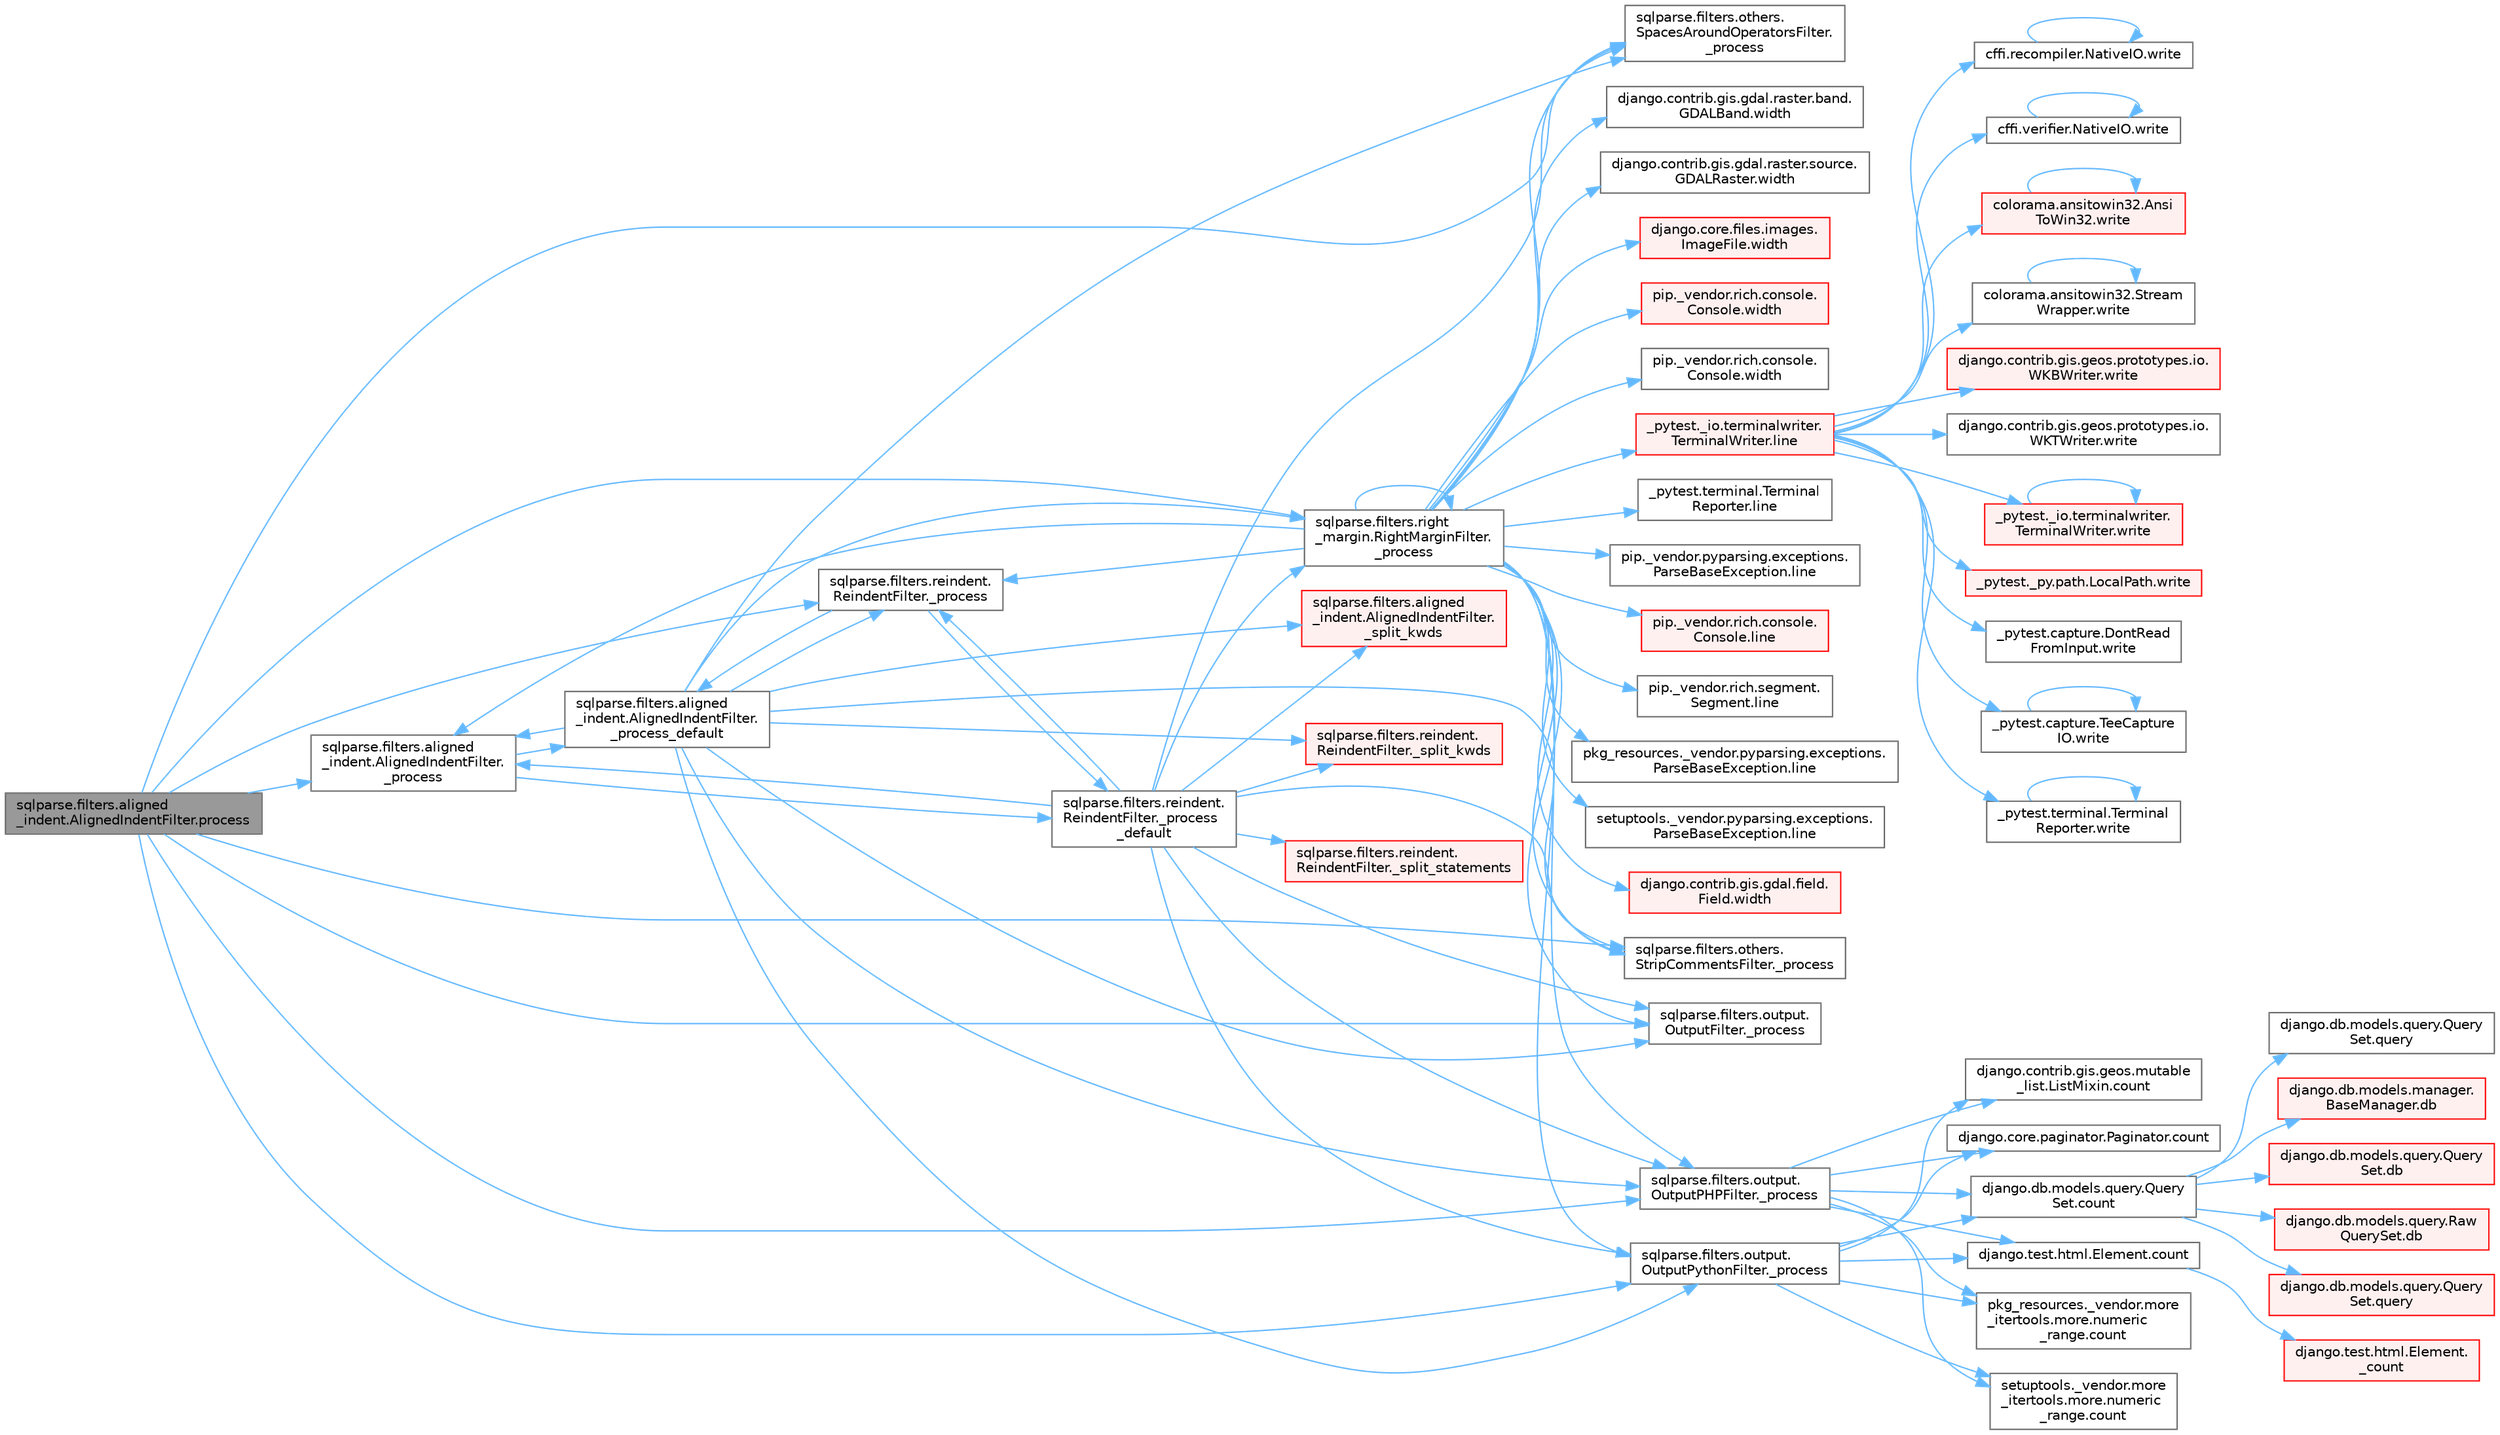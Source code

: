 digraph "sqlparse.filters.aligned_indent.AlignedIndentFilter.process"
{
 // LATEX_PDF_SIZE
  bgcolor="transparent";
  edge [fontname=Helvetica,fontsize=10,labelfontname=Helvetica,labelfontsize=10];
  node [fontname=Helvetica,fontsize=10,shape=box,height=0.2,width=0.4];
  rankdir="LR";
  Node1 [id="Node000001",label="sqlparse.filters.aligned\l_indent.AlignedIndentFilter.process",height=0.2,width=0.4,color="gray40", fillcolor="grey60", style="filled", fontcolor="black",tooltip=" "];
  Node1 -> Node2 [id="edge1_Node000001_Node000002",color="steelblue1",style="solid",tooltip=" "];
  Node2 [id="Node000002",label="sqlparse.filters.aligned\l_indent.AlignedIndentFilter.\l_process",height=0.2,width=0.4,color="grey40", fillcolor="white", style="filled",URL="$classsqlparse_1_1filters_1_1aligned__indent_1_1_aligned_indent_filter.html#ad998883fe7e7b68c6f4a789c37311b87",tooltip=" "];
  Node2 -> Node3 [id="edge2_Node000002_Node000003",color="steelblue1",style="solid",tooltip=" "];
  Node3 [id="Node000003",label="sqlparse.filters.aligned\l_indent.AlignedIndentFilter.\l_process_default",height=0.2,width=0.4,color="grey40", fillcolor="white", style="filled",URL="$classsqlparse_1_1filters_1_1aligned__indent_1_1_aligned_indent_filter.html#a3ea4e4dfdbefcbe959c08542b0d53201",tooltip=" "];
  Node3 -> Node2 [id="edge3_Node000003_Node000002",color="steelblue1",style="solid",tooltip=" "];
  Node3 -> Node4 [id="edge4_Node000003_Node000004",color="steelblue1",style="solid",tooltip=" "];
  Node4 [id="Node000004",label="sqlparse.filters.others.\lSpacesAroundOperatorsFilter.\l_process",height=0.2,width=0.4,color="grey40", fillcolor="white", style="filled",URL="$classsqlparse_1_1filters_1_1others_1_1_spaces_around_operators_filter.html#a20b255fae878be2cccea5a47abd763eb",tooltip=" "];
  Node3 -> Node5 [id="edge5_Node000003_Node000005",color="steelblue1",style="solid",tooltip=" "];
  Node5 [id="Node000005",label="sqlparse.filters.others.\lStripCommentsFilter._process",height=0.2,width=0.4,color="grey40", fillcolor="white", style="filled",URL="$classsqlparse_1_1filters_1_1others_1_1_strip_comments_filter.html#a75ad49ebb49afa20e94ce6d5bdfb733e",tooltip=" "];
  Node3 -> Node6 [id="edge6_Node000003_Node000006",color="steelblue1",style="solid",tooltip=" "];
  Node6 [id="Node000006",label="sqlparse.filters.output.\lOutputFilter._process",height=0.2,width=0.4,color="grey40", fillcolor="white", style="filled",URL="$classsqlparse_1_1filters_1_1output_1_1_output_filter.html#a6af9592b6be9158cebfe22c2c6929192",tooltip=" "];
  Node3 -> Node7 [id="edge7_Node000003_Node000007",color="steelblue1",style="solid",tooltip=" "];
  Node7 [id="Node000007",label="sqlparse.filters.output.\lOutputPHPFilter._process",height=0.2,width=0.4,color="grey40", fillcolor="white", style="filled",URL="$classsqlparse_1_1filters_1_1output_1_1_output_p_h_p_filter.html#a04e946235754e1e1a0717a17a2ab7980",tooltip=" "];
  Node7 -> Node8 [id="edge8_Node000007_Node000008",color="steelblue1",style="solid",tooltip=" "];
  Node8 [id="Node000008",label="django.contrib.gis.geos.mutable\l_list.ListMixin.count",height=0.2,width=0.4,color="grey40", fillcolor="white", style="filled",URL="$classdjango_1_1contrib_1_1gis_1_1geos_1_1mutable__list_1_1_list_mixin.html#a52a5d6a5f27045cb138ba9a57df5e921",tooltip=" "];
  Node7 -> Node9 [id="edge9_Node000007_Node000009",color="steelblue1",style="solid",tooltip=" "];
  Node9 [id="Node000009",label="django.core.paginator.Paginator.count",height=0.2,width=0.4,color="grey40", fillcolor="white", style="filled",URL="$classdjango_1_1core_1_1paginator_1_1_paginator.html#ac2c18c5d294f3d2c27754dfc6309dbec",tooltip=" "];
  Node7 -> Node10 [id="edge10_Node000007_Node000010",color="steelblue1",style="solid",tooltip=" "];
  Node10 [id="Node000010",label="django.db.models.query.Query\lSet.count",height=0.2,width=0.4,color="grey40", fillcolor="white", style="filled",URL="$classdjango_1_1db_1_1models_1_1query_1_1_query_set.html#a50571215acaaa76c6f87732de6bde934",tooltip=" "];
  Node10 -> Node11 [id="edge11_Node000010_Node000011",color="steelblue1",style="solid",tooltip=" "];
  Node11 [id="Node000011",label="django.db.models.manager.\lBaseManager.db",height=0.2,width=0.4,color="red", fillcolor="#FFF0F0", style="filled",URL="$classdjango_1_1db_1_1models_1_1manager_1_1_base_manager.html#ad6c30d1033fbe64ca4ac1d2bf0162a8a",tooltip=" "];
  Node10 -> Node19 [id="edge12_Node000010_Node000019",color="steelblue1",style="solid",tooltip=" "];
  Node19 [id="Node000019",label="django.db.models.query.Query\lSet.db",height=0.2,width=0.4,color="red", fillcolor="#FFF0F0", style="filled",URL="$classdjango_1_1db_1_1models_1_1query_1_1_query_set.html#a6ff7e94dd4e7293da5fb86f6349ce9b8",tooltip=" "];
  Node10 -> Node20 [id="edge13_Node000010_Node000020",color="steelblue1",style="solid",tooltip=" "];
  Node20 [id="Node000020",label="django.db.models.query.Raw\lQuerySet.db",height=0.2,width=0.4,color="red", fillcolor="#FFF0F0", style="filled",URL="$classdjango_1_1db_1_1models_1_1query_1_1_raw_query_set.html#a1f352bf15faf0aa43e22709fde8f7564",tooltip=" "];
  Node10 -> Node21 [id="edge14_Node000010_Node000021",color="steelblue1",style="solid",tooltip=" "];
  Node21 [id="Node000021",label="django.db.models.query.Query\lSet.query",height=0.2,width=0.4,color="red", fillcolor="#FFF0F0", style="filled",URL="$classdjango_1_1db_1_1models_1_1query_1_1_query_set.html#a8028ed81b109acb162489dbd16604c83",tooltip=" "];
  Node10 -> Node23 [id="edge15_Node000010_Node000023",color="steelblue1",style="solid",tooltip=" "];
  Node23 [id="Node000023",label="django.db.models.query.Query\lSet.query",height=0.2,width=0.4,color="grey40", fillcolor="white", style="filled",URL="$classdjango_1_1db_1_1models_1_1query_1_1_query_set.html#a0b0307a9b3f65303afb2c5783372d2c2",tooltip=" "];
  Node7 -> Node24 [id="edge16_Node000007_Node000024",color="steelblue1",style="solid",tooltip=" "];
  Node24 [id="Node000024",label="django.test.html.Element.count",height=0.2,width=0.4,color="grey40", fillcolor="white", style="filled",URL="$classdjango_1_1test_1_1html_1_1_element.html#a4ec3c5c3429fb44a2715de6f0fab7864",tooltip=" "];
  Node24 -> Node25 [id="edge17_Node000024_Node000025",color="steelblue1",style="solid",tooltip=" "];
  Node25 [id="Node000025",label="django.test.html.Element.\l_count",height=0.2,width=0.4,color="red", fillcolor="#FFF0F0", style="filled",URL="$classdjango_1_1test_1_1html_1_1_element.html#a41931b250e40c64a492d92a08ecda738",tooltip=" "];
  Node7 -> Node3411 [id="edge18_Node000007_Node003411",color="steelblue1",style="solid",tooltip=" "];
  Node3411 [id="Node003411",label="pkg_resources._vendor.more\l_itertools.more.numeric\l_range.count",height=0.2,width=0.4,color="grey40", fillcolor="white", style="filled",URL="$classpkg__resources_1_1__vendor_1_1more__itertools_1_1more_1_1numeric__range.html#a9e81a46e7ea3f796d17035c9100ff1e7",tooltip=" "];
  Node7 -> Node3412 [id="edge19_Node000007_Node003412",color="steelblue1",style="solid",tooltip=" "];
  Node3412 [id="Node003412",label="setuptools._vendor.more\l_itertools.more.numeric\l_range.count",height=0.2,width=0.4,color="grey40", fillcolor="white", style="filled",URL="$classsetuptools_1_1__vendor_1_1more__itertools_1_1more_1_1numeric__range.html#a906f0c4877f63fc1f2551daef75ae91f",tooltip=" "];
  Node3 -> Node4532 [id="edge20_Node000003_Node004532",color="steelblue1",style="solid",tooltip=" "];
  Node4532 [id="Node004532",label="sqlparse.filters.output.\lOutputPythonFilter._process",height=0.2,width=0.4,color="grey40", fillcolor="white", style="filled",URL="$classsqlparse_1_1filters_1_1output_1_1_output_python_filter.html#a7c6321a8ac3f268ad06caf05f26a42f8",tooltip=" "];
  Node4532 -> Node8 [id="edge21_Node004532_Node000008",color="steelblue1",style="solid",tooltip=" "];
  Node4532 -> Node9 [id="edge22_Node004532_Node000009",color="steelblue1",style="solid",tooltip=" "];
  Node4532 -> Node10 [id="edge23_Node004532_Node000010",color="steelblue1",style="solid",tooltip=" "];
  Node4532 -> Node24 [id="edge24_Node004532_Node000024",color="steelblue1",style="solid",tooltip=" "];
  Node4532 -> Node3411 [id="edge25_Node004532_Node003411",color="steelblue1",style="solid",tooltip=" "];
  Node4532 -> Node3412 [id="edge26_Node004532_Node003412",color="steelblue1",style="solid",tooltip=" "];
  Node3 -> Node4533 [id="edge27_Node000003_Node004533",color="steelblue1",style="solid",tooltip=" "];
  Node4533 [id="Node004533",label="sqlparse.filters.reindent.\lReindentFilter._process",height=0.2,width=0.4,color="grey40", fillcolor="white", style="filled",URL="$classsqlparse_1_1filters_1_1reindent_1_1_reindent_filter.html#aa8d7cd3a887a74b15b60245754c2f0ad",tooltip=" "];
  Node4533 -> Node3 [id="edge28_Node004533_Node000003",color="steelblue1",style="solid",tooltip=" "];
  Node4533 -> Node4534 [id="edge29_Node004533_Node004534",color="steelblue1",style="solid",tooltip=" "];
  Node4534 [id="Node004534",label="sqlparse.filters.reindent.\lReindentFilter._process\l_default",height=0.2,width=0.4,color="grey40", fillcolor="white", style="filled",URL="$classsqlparse_1_1filters_1_1reindent_1_1_reindent_filter.html#a1c1a3a8db38895a336e3e44c9ce4dc14",tooltip=" "];
  Node4534 -> Node2 [id="edge30_Node004534_Node000002",color="steelblue1",style="solid",tooltip=" "];
  Node4534 -> Node4 [id="edge31_Node004534_Node000004",color="steelblue1",style="solid",tooltip=" "];
  Node4534 -> Node5 [id="edge32_Node004534_Node000005",color="steelblue1",style="solid",tooltip=" "];
  Node4534 -> Node6 [id="edge33_Node004534_Node000006",color="steelblue1",style="solid",tooltip=" "];
  Node4534 -> Node7 [id="edge34_Node004534_Node000007",color="steelblue1",style="solid",tooltip=" "];
  Node4534 -> Node4532 [id="edge35_Node004534_Node004532",color="steelblue1",style="solid",tooltip=" "];
  Node4534 -> Node4533 [id="edge36_Node004534_Node004533",color="steelblue1",style="solid",tooltip=" "];
  Node4534 -> Node4535 [id="edge37_Node004534_Node004535",color="steelblue1",style="solid",tooltip=" "];
  Node4535 [id="Node004535",label="sqlparse.filters.right\l_margin.RightMarginFilter.\l_process",height=0.2,width=0.4,color="grey40", fillcolor="white", style="filled",URL="$classsqlparse_1_1filters_1_1right__margin_1_1_right_margin_filter.html#a62b0707d94aff59b0fc1428eca96f6a9",tooltip=" "];
  Node4535 -> Node2 [id="edge38_Node004535_Node000002",color="steelblue1",style="solid",tooltip=" "];
  Node4535 -> Node4 [id="edge39_Node004535_Node000004",color="steelblue1",style="solid",tooltip=" "];
  Node4535 -> Node5 [id="edge40_Node004535_Node000005",color="steelblue1",style="solid",tooltip=" "];
  Node4535 -> Node6 [id="edge41_Node004535_Node000006",color="steelblue1",style="solid",tooltip=" "];
  Node4535 -> Node7 [id="edge42_Node004535_Node000007",color="steelblue1",style="solid",tooltip=" "];
  Node4535 -> Node4532 [id="edge43_Node004535_Node004532",color="steelblue1",style="solid",tooltip=" "];
  Node4535 -> Node4533 [id="edge44_Node004535_Node004533",color="steelblue1",style="solid",tooltip=" "];
  Node4535 -> Node4535 [id="edge45_Node004535_Node004535",color="steelblue1",style="solid",tooltip=" "];
  Node4535 -> Node242 [id="edge46_Node004535_Node000242",color="steelblue1",style="solid",tooltip=" "];
  Node242 [id="Node000242",label="_pytest._io.terminalwriter.\lTerminalWriter.line",height=0.2,width=0.4,color="red", fillcolor="#FFF0F0", style="filled",URL="$class__pytest_1_1__io_1_1terminalwriter_1_1_terminal_writer.html#a70c206b6c71b946771673c95d93d5d5a",tooltip=" "];
  Node242 -> Node243 [id="edge47_Node000242_Node000243",color="steelblue1",style="solid",tooltip=" "];
  Node243 [id="Node000243",label="_pytest._io.terminalwriter.\lTerminalWriter.write",height=0.2,width=0.4,color="red", fillcolor="#FFF0F0", style="filled",URL="$class__pytest_1_1__io_1_1terminalwriter_1_1_terminal_writer.html#ab011b237aec5bafbe3761ee6eceaa5b1",tooltip=" "];
  Node243 -> Node243 [id="edge48_Node000243_Node000243",color="steelblue1",style="solid",tooltip=" "];
  Node242 -> Node3962 [id="edge49_Node000242_Node003962",color="steelblue1",style="solid",tooltip=" "];
  Node3962 [id="Node003962",label="_pytest._py.path.LocalPath.write",height=0.2,width=0.4,color="red", fillcolor="#FFF0F0", style="filled",URL="$class__pytest_1_1__py_1_1path_1_1_local_path.html#a8f782fcf3e7b991a42259724f3d25de2",tooltip=" "];
  Node242 -> Node3963 [id="edge50_Node000242_Node003963",color="steelblue1",style="solid",tooltip=" "];
  Node3963 [id="Node003963",label="_pytest.capture.DontRead\lFromInput.write",height=0.2,width=0.4,color="grey40", fillcolor="white", style="filled",URL="$class__pytest_1_1capture_1_1_dont_read_from_input.html#a406eef5fc6e2a689e4095b418e34258e",tooltip=" "];
  Node242 -> Node3964 [id="edge51_Node000242_Node003964",color="steelblue1",style="solid",tooltip=" "];
  Node3964 [id="Node003964",label="_pytest.capture.TeeCapture\lIO.write",height=0.2,width=0.4,color="grey40", fillcolor="white", style="filled",URL="$class__pytest_1_1capture_1_1_tee_capture_i_o.html#ad2ae68f89adb705539b1f510ac1d2a06",tooltip=" "];
  Node3964 -> Node3964 [id="edge52_Node003964_Node003964",color="steelblue1",style="solid",tooltip=" "];
  Node242 -> Node3965 [id="edge53_Node000242_Node003965",color="steelblue1",style="solid",tooltip=" "];
  Node3965 [id="Node003965",label="_pytest.terminal.Terminal\lReporter.write",height=0.2,width=0.4,color="grey40", fillcolor="white", style="filled",URL="$class__pytest_1_1terminal_1_1_terminal_reporter.html#a6a83fce851fa9dfdc476bc6fb0d4595b",tooltip=" "];
  Node3965 -> Node3965 [id="edge54_Node003965_Node003965",color="steelblue1",style="solid",tooltip=" "];
  Node242 -> Node3966 [id="edge55_Node000242_Node003966",color="steelblue1",style="solid",tooltip=" "];
  Node3966 [id="Node003966",label="cffi.recompiler.NativeIO.write",height=0.2,width=0.4,color="grey40", fillcolor="white", style="filled",URL="$classcffi_1_1recompiler_1_1_native_i_o.html#a179e7b41f653f51024a2cc98ad72cbbe",tooltip=" "];
  Node3966 -> Node3966 [id="edge56_Node003966_Node003966",color="steelblue1",style="solid",tooltip=" "];
  Node242 -> Node3967 [id="edge57_Node000242_Node003967",color="steelblue1",style="solid",tooltip=" "];
  Node3967 [id="Node003967",label="cffi.verifier.NativeIO.write",height=0.2,width=0.4,color="grey40", fillcolor="white", style="filled",URL="$classcffi_1_1verifier_1_1_native_i_o.html#a9f02f1e437c53293db7389ce253ee238",tooltip=" "];
  Node3967 -> Node3967 [id="edge58_Node003967_Node003967",color="steelblue1",style="solid",tooltip=" "];
  Node242 -> Node3968 [id="edge59_Node000242_Node003968",color="steelblue1",style="solid",tooltip=" "];
  Node3968 [id="Node003968",label="colorama.ansitowin32.Ansi\lToWin32.write",height=0.2,width=0.4,color="red", fillcolor="#FFF0F0", style="filled",URL="$classcolorama_1_1ansitowin32_1_1_ansi_to_win32.html#abadac90e6f0a5a03cecdc6f254eca7d8",tooltip=" "];
  Node3968 -> Node3968 [id="edge60_Node003968_Node003968",color="steelblue1",style="solid",tooltip=" "];
  Node242 -> Node3990 [id="edge61_Node000242_Node003990",color="steelblue1",style="solid",tooltip=" "];
  Node3990 [id="Node003990",label="colorama.ansitowin32.Stream\lWrapper.write",height=0.2,width=0.4,color="grey40", fillcolor="white", style="filled",URL="$classcolorama_1_1ansitowin32_1_1_stream_wrapper.html#a551910ddf0a34dde1db2a38e00b789d4",tooltip=" "];
  Node3990 -> Node3990 [id="edge62_Node003990_Node003990",color="steelblue1",style="solid",tooltip=" "];
  Node242 -> Node3991 [id="edge63_Node000242_Node003991",color="steelblue1",style="solid",tooltip=" "];
  Node3991 [id="Node003991",label="django.contrib.gis.geos.prototypes.io.\lWKBWriter.write",height=0.2,width=0.4,color="red", fillcolor="#FFF0F0", style="filled",URL="$classdjango_1_1contrib_1_1gis_1_1geos_1_1prototypes_1_1io_1_1_w_k_b_writer.html#a2cdc902d36a57ba6070e70570ca85c55",tooltip=" "];
  Node242 -> Node3993 [id="edge64_Node000242_Node003993",color="steelblue1",style="solid",tooltip=" "];
  Node3993 [id="Node003993",label="django.contrib.gis.geos.prototypes.io.\lWKTWriter.write",height=0.2,width=0.4,color="grey40", fillcolor="white", style="filled",URL="$classdjango_1_1contrib_1_1gis_1_1geos_1_1prototypes_1_1io_1_1_w_k_t_writer.html#a8c54e53507e3f6193ce7a36c8f977370",tooltip=" "];
  Node4535 -> Node295 [id="edge65_Node004535_Node000295",color="steelblue1",style="solid",tooltip=" "];
  Node295 [id="Node000295",label="_pytest.terminal.Terminal\lReporter.line",height=0.2,width=0.4,color="grey40", fillcolor="white", style="filled",URL="$class__pytest_1_1terminal_1_1_terminal_reporter.html#a93c0c8ead6fc609ded513a82b16b30d6",tooltip=" "];
  Node4535 -> Node296 [id="edge66_Node004535_Node000296",color="steelblue1",style="solid",tooltip=" "];
  Node296 [id="Node000296",label="pip._vendor.pyparsing.exceptions.\lParseBaseException.line",height=0.2,width=0.4,color="grey40", fillcolor="white", style="filled",URL="$classpip_1_1__vendor_1_1pyparsing_1_1exceptions_1_1_parse_base_exception.html#aa2329017443b8e4ac6f0415a61e18938",tooltip=" "];
  Node4535 -> Node297 [id="edge67_Node004535_Node000297",color="steelblue1",style="solid",tooltip=" "];
  Node297 [id="Node000297",label="pip._vendor.rich.console.\lConsole.line",height=0.2,width=0.4,color="red", fillcolor="#FFF0F0", style="filled",URL="$classpip_1_1__vendor_1_1rich_1_1console_1_1_console.html#a41d951735692dcacd03f429df410629c",tooltip=" "];
  Node4535 -> Node4465 [id="edge68_Node004535_Node004465",color="steelblue1",style="solid",tooltip=" "];
  Node4465 [id="Node004465",label="pip._vendor.rich.segment.\lSegment.line",height=0.2,width=0.4,color="grey40", fillcolor="white", style="filled",URL="$classpip_1_1__vendor_1_1rich_1_1segment_1_1_segment.html#a1d04079b7b56d7149c9f695a7005053c",tooltip=" "];
  Node4535 -> Node4466 [id="edge69_Node004535_Node004466",color="steelblue1",style="solid",tooltip=" "];
  Node4466 [id="Node004466",label="pkg_resources._vendor.pyparsing.exceptions.\lParseBaseException.line",height=0.2,width=0.4,color="grey40", fillcolor="white", style="filled",URL="$classpkg__resources_1_1__vendor_1_1pyparsing_1_1exceptions_1_1_parse_base_exception.html#a0008de93649d601aee59f9355b7db231",tooltip=" "];
  Node4535 -> Node4467 [id="edge70_Node004535_Node004467",color="steelblue1",style="solid",tooltip=" "];
  Node4467 [id="Node004467",label="setuptools._vendor.pyparsing.exceptions.\lParseBaseException.line",height=0.2,width=0.4,color="grey40", fillcolor="white", style="filled",URL="$classsetuptools_1_1__vendor_1_1pyparsing_1_1exceptions_1_1_parse_base_exception.html#ac4e957463d1b83df668df7d619160a90",tooltip=" "];
  Node4535 -> Node1854 [id="edge71_Node004535_Node001854",color="steelblue1",style="solid",tooltip=" "];
  Node1854 [id="Node001854",label="django.contrib.gis.gdal.field.\lField.width",height=0.2,width=0.4,color="red", fillcolor="#FFF0F0", style="filled",URL="$classdjango_1_1contrib_1_1gis_1_1gdal_1_1field_1_1_field.html#a9d43a623b937f633a9e6dca9323f5fa7",tooltip=" "];
  Node4535 -> Node1855 [id="edge72_Node004535_Node001855",color="steelblue1",style="solid",tooltip=" "];
  Node1855 [id="Node001855",label="django.contrib.gis.gdal.raster.band.\lGDALBand.width",height=0.2,width=0.4,color="grey40", fillcolor="white", style="filled",URL="$classdjango_1_1contrib_1_1gis_1_1gdal_1_1raster_1_1band_1_1_g_d_a_l_band.html#a407780888708f2bb99b4d298eb6d8062",tooltip=" "];
  Node4535 -> Node1856 [id="edge73_Node004535_Node001856",color="steelblue1",style="solid",tooltip=" "];
  Node1856 [id="Node001856",label="django.contrib.gis.gdal.raster.source.\lGDALRaster.width",height=0.2,width=0.4,color="grey40", fillcolor="white", style="filled",URL="$classdjango_1_1contrib_1_1gis_1_1gdal_1_1raster_1_1source_1_1_g_d_a_l_raster.html#a58442e42bce5bcabb54fab7a2e636bc2",tooltip=" "];
  Node4535 -> Node1857 [id="edge74_Node004535_Node001857",color="steelblue1",style="solid",tooltip=" "];
  Node1857 [id="Node001857",label="django.core.files.images.\lImageFile.width",height=0.2,width=0.4,color="red", fillcolor="#FFF0F0", style="filled",URL="$classdjango_1_1core_1_1files_1_1images_1_1_image_file.html#a3a50a37ab3f2d7395c892a262ecb49bc",tooltip=" "];
  Node4535 -> Node1858 [id="edge75_Node004535_Node001858",color="steelblue1",style="solid",tooltip=" "];
  Node1858 [id="Node001858",label="pip._vendor.rich.console.\lConsole.width",height=0.2,width=0.4,color="red", fillcolor="#FFF0F0", style="filled",URL="$classpip_1_1__vendor_1_1rich_1_1console_1_1_console.html#a3163e1b4e2842bc355d0f5c3100ecc08",tooltip=" "];
  Node4535 -> Node1859 [id="edge76_Node004535_Node001859",color="steelblue1",style="solid",tooltip=" "];
  Node1859 [id="Node001859",label="pip._vendor.rich.console.\lConsole.width",height=0.2,width=0.4,color="grey40", fillcolor="white", style="filled",URL="$classpip_1_1__vendor_1_1rich_1_1console_1_1_console.html#aa2ba8c5fa1dd224794b0ac2acd384863",tooltip=" "];
  Node4534 -> Node4536 [id="edge77_Node004534_Node004536",color="steelblue1",style="solid",tooltip=" "];
  Node4536 [id="Node004536",label="sqlparse.filters.aligned\l_indent.AlignedIndentFilter.\l_split_kwds",height=0.2,width=0.4,color="red", fillcolor="#FFF0F0", style="filled",URL="$classsqlparse_1_1filters_1_1aligned__indent_1_1_aligned_indent_filter.html#ae80ac955678a16b823a6ca41b154bb36",tooltip=" "];
  Node4534 -> Node4539 [id="edge78_Node004534_Node004539",color="steelblue1",style="solid",tooltip=" "];
  Node4539 [id="Node004539",label="sqlparse.filters.reindent.\lReindentFilter._split_kwds",height=0.2,width=0.4,color="red", fillcolor="#FFF0F0", style="filled",URL="$classsqlparse_1_1filters_1_1reindent_1_1_reindent_filter.html#a1fca586c26a325f1e9150ed20bb699e5",tooltip=" "];
  Node4534 -> Node4543 [id="edge79_Node004534_Node004543",color="steelblue1",style="solid",tooltip=" "];
  Node4543 [id="Node004543",label="sqlparse.filters.reindent.\lReindentFilter._split_statements",height=0.2,width=0.4,color="red", fillcolor="#FFF0F0", style="filled",URL="$classsqlparse_1_1filters_1_1reindent_1_1_reindent_filter.html#a172a5c6d57edffb58c5a1860295f83cc",tooltip=" "];
  Node3 -> Node4535 [id="edge80_Node000003_Node004535",color="steelblue1",style="solid",tooltip=" "];
  Node3 -> Node4536 [id="edge81_Node000003_Node004536",color="steelblue1",style="solid",tooltip=" "];
  Node3 -> Node4539 [id="edge82_Node000003_Node004539",color="steelblue1",style="solid",tooltip=" "];
  Node2 -> Node4534 [id="edge83_Node000002_Node004534",color="steelblue1",style="solid",tooltip=" "];
  Node1 -> Node4 [id="edge84_Node000001_Node000004",color="steelblue1",style="solid",tooltip=" "];
  Node1 -> Node5 [id="edge85_Node000001_Node000005",color="steelblue1",style="solid",tooltip=" "];
  Node1 -> Node6 [id="edge86_Node000001_Node000006",color="steelblue1",style="solid",tooltip=" "];
  Node1 -> Node7 [id="edge87_Node000001_Node000007",color="steelblue1",style="solid",tooltip=" "];
  Node1 -> Node4532 [id="edge88_Node000001_Node004532",color="steelblue1",style="solid",tooltip=" "];
  Node1 -> Node4533 [id="edge89_Node000001_Node004533",color="steelblue1",style="solid",tooltip=" "];
  Node1 -> Node4535 [id="edge90_Node000001_Node004535",color="steelblue1",style="solid",tooltip=" "];
}
